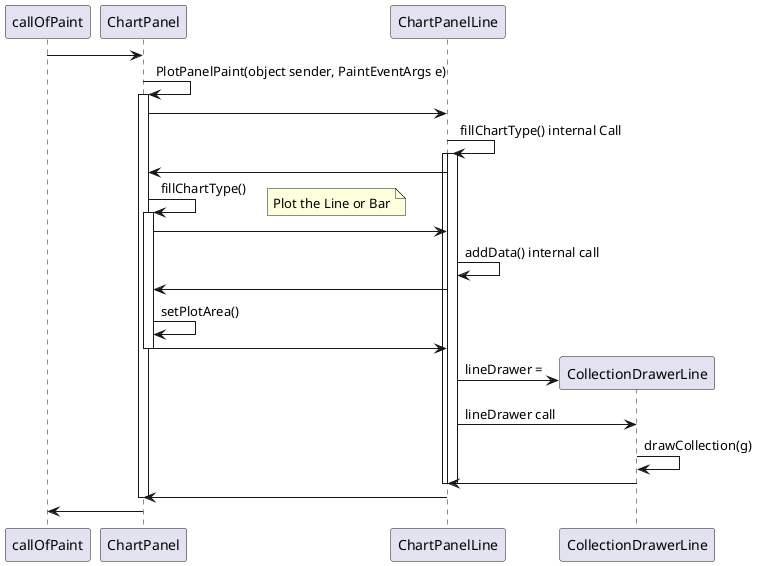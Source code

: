 @startuml
Participant callOfPaint

callOfPaint -> ChartPanel
ChartPanel -> ChartPanel : PlotPanelPaint(object sender, PaintEventArgs e)
activate ChartPanel
    ChartPanel -> ChartPanelLine
        ChartPanelLine -> ChartPanelLine : fillChartType() internal Call
        activate ChartPanelLine
            activate ChartPanelLine
            ChartPanelLine -> ChartPanel
                
                ChartPanel -> ChartPanel : fillChartType()
                note right: Plot the Line or Bar
                    activate ChartPanel
                    ChartPanel -> ChartPanelLine
                        ChartPanelLine -> ChartPanelLine : addData() internal call
                        ChartPanelLine -> ChartPanel
                    ChartPanel -> ChartPanel : setPlotArea()
                    ChartPanel -> ChartPanelLine
                    deactivate ChartPanel
'                deactivate ChartPanel
                
                create CollectionDrawerLine
                ChartPanelLine -> CollectionDrawerLine : lineDrawer =
                ChartPanelLine -> CollectionDrawerLine : lineDrawer call
                CollectionDrawerLine -> CollectionDrawerLine : drawCollection(g)
                CollectionDrawerLine -> ChartPanelLine
            deactivate ChartPanelLine
        deactivate ChartPanelLine
    
    ChartPanelLine -> ChartPanel
deactivate ChartPanel

ChartPanel -> callOfPaint
@enduml
